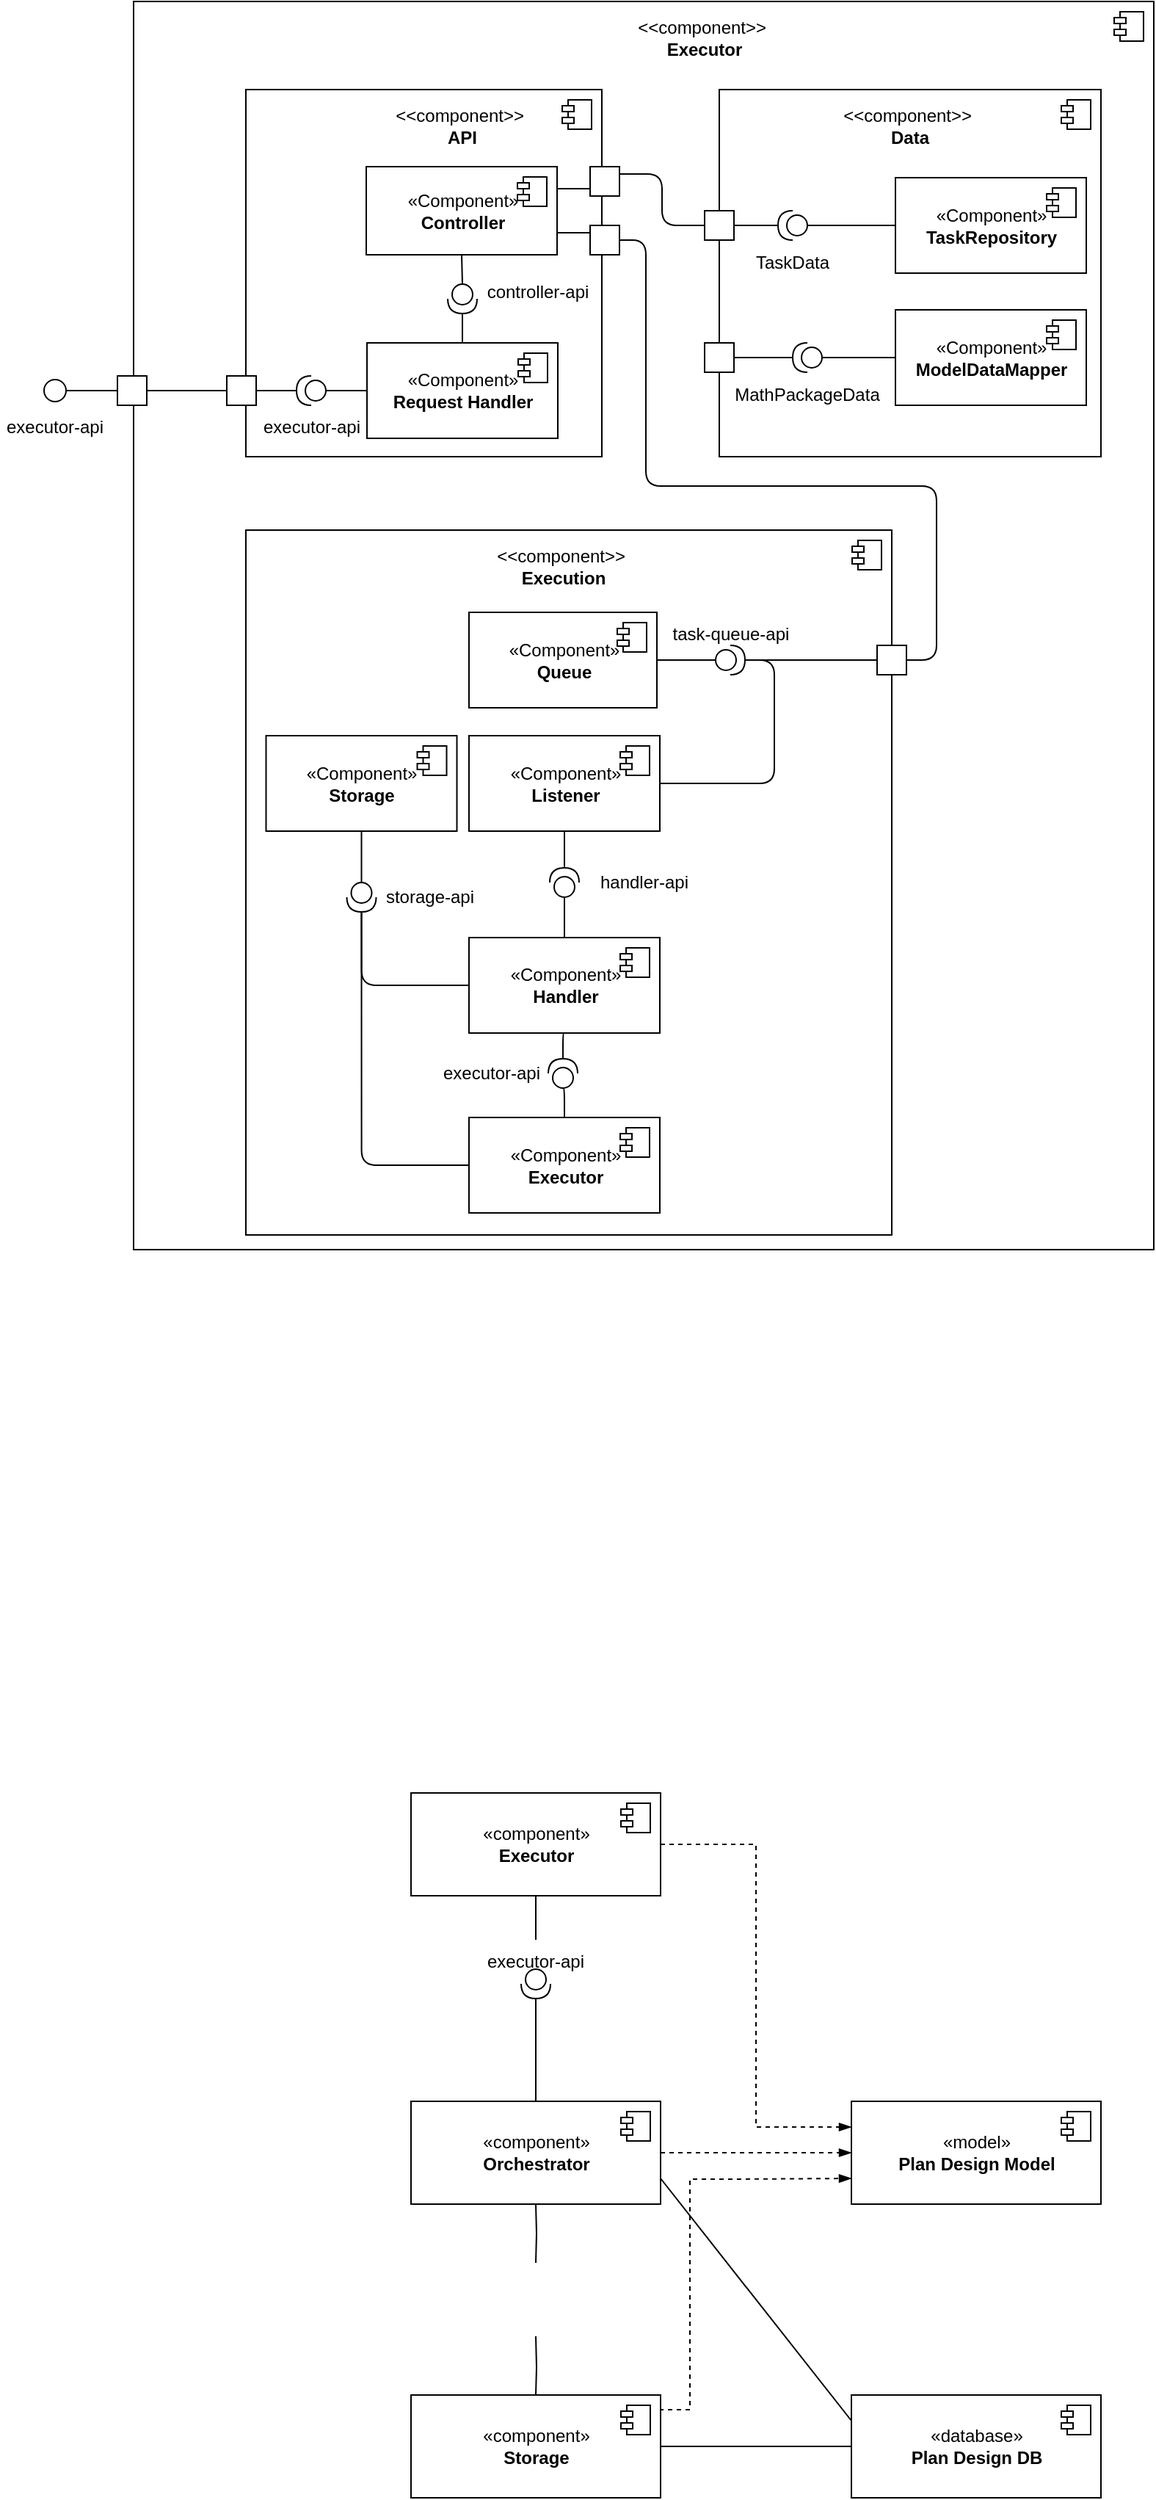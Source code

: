 <mxfile version="17.2.4" type="device"><diagram id="WurbF0cDGDQfX0howbOm" name="Страница 1"><mxGraphModel dx="702" dy="1680" grid="1" gridSize="10" guides="1" tooltips="1" connect="1" arrows="1" fold="1" page="1" pageScale="1" pageWidth="827" pageHeight="1169" math="0" shadow="0"><root><mxCell id="0"/><mxCell id="1" parent="0"/><mxCell id="7Coa1NzDVGj1QFFaBr9d-44" value="" style="html=1;dropTarget=0;fillColor=none;" vertex="1" parent="1"><mxGeometry x="101" y="-1130" width="695" height="850" as="geometry"/></mxCell><mxCell id="7Coa1NzDVGj1QFFaBr9d-45" value="" style="shape=module;jettyWidth=8;jettyHeight=4;" vertex="1" parent="7Coa1NzDVGj1QFFaBr9d-44"><mxGeometry x="1" width="20" height="20" relative="1" as="geometry"><mxPoint x="-27" y="7" as="offset"/></mxGeometry></mxCell><mxCell id="7Coa1NzDVGj1QFFaBr9d-4" style="edgeStyle=orthogonalEdgeStyle;rounded=0;orthogonalLoop=1;jettySize=auto;html=1;exitX=1;exitY=0.5;exitDx=0;exitDy=0;entryX=0;entryY=0.75;entryDx=0;entryDy=0;endArrow=blockThin;endFill=1;dashed=1;" edge="1" parent="1" source="7Coa1NzDVGj1QFFaBr9d-6" target="7Coa1NzDVGj1QFFaBr9d-23"><mxGeometry relative="1" as="geometry"><Array as="points"><mxPoint x="460" y="510"/><mxPoint x="480" y="510"/><mxPoint x="480" y="353"/><mxPoint x="510" y="353"/></Array></mxGeometry></mxCell><mxCell id="7Coa1NzDVGj1QFFaBr9d-5" style="edgeStyle=orthogonalEdgeStyle;rounded=0;orthogonalLoop=1;jettySize=auto;html=1;exitX=1;exitY=0.5;exitDx=0;exitDy=0;entryX=0;entryY=0.5;entryDx=0;entryDy=0;endArrow=none;endFill=0;" edge="1" parent="1" source="7Coa1NzDVGj1QFFaBr9d-6" target="7Coa1NzDVGj1QFFaBr9d-16"><mxGeometry relative="1" as="geometry"/></mxCell><mxCell id="7Coa1NzDVGj1QFFaBr9d-6" value="«component»&lt;br&gt;&lt;b&gt;Storage&lt;/b&gt;" style="html=1;dropTarget=0;" vertex="1" parent="1"><mxGeometry x="290" y="500" width="170" height="70" as="geometry"/></mxCell><mxCell id="7Coa1NzDVGj1QFFaBr9d-7" value="" style="shape=module;jettyWidth=8;jettyHeight=4;" vertex="1" parent="7Coa1NzDVGj1QFFaBr9d-6"><mxGeometry x="1" width="20" height="20" relative="1" as="geometry"><mxPoint x="-27" y="7" as="offset"/></mxGeometry></mxCell><mxCell id="7Coa1NzDVGj1QFFaBr9d-8" style="edgeStyle=orthogonalEdgeStyle;rounded=0;orthogonalLoop=1;jettySize=auto;html=1;exitX=0.5;exitY=1;exitDx=0;exitDy=0;entryX=0.5;entryY=0;entryDx=0;entryDy=0;endArrow=none;endFill=0;" edge="1" parent="1" source="7Coa1NzDVGj1QFFaBr9d-10" target="7Coa1NzDVGj1QFFaBr9d-27"><mxGeometry relative="1" as="geometry"/></mxCell><mxCell id="7Coa1NzDVGj1QFFaBr9d-9" style="edgeStyle=orthogonalEdgeStyle;rounded=0;orthogonalLoop=1;jettySize=auto;html=1;exitX=1;exitY=0.5;exitDx=0;exitDy=0;entryX=0;entryY=0.25;entryDx=0;entryDy=0;endArrow=blockThin;endFill=1;dashed=1;" edge="1" parent="1" source="7Coa1NzDVGj1QFFaBr9d-10" target="7Coa1NzDVGj1QFFaBr9d-23"><mxGeometry relative="1" as="geometry"/></mxCell><mxCell id="7Coa1NzDVGj1QFFaBr9d-10" value="«component»&lt;br&gt;&lt;b&gt;Executor&lt;/b&gt;" style="html=1;dropTarget=0;" vertex="1" parent="1"><mxGeometry x="290" y="90" width="170" height="70" as="geometry"/></mxCell><mxCell id="7Coa1NzDVGj1QFFaBr9d-11" value="" style="shape=module;jettyWidth=8;jettyHeight=4;" vertex="1" parent="7Coa1NzDVGj1QFFaBr9d-10"><mxGeometry x="1" width="20" height="20" relative="1" as="geometry"><mxPoint x="-27" y="7" as="offset"/></mxGeometry></mxCell><mxCell id="7Coa1NzDVGj1QFFaBr9d-12" style="edgeStyle=orthogonalEdgeStyle;rounded=0;orthogonalLoop=1;jettySize=auto;html=1;exitX=1;exitY=0.5;exitDx=0;exitDy=0;entryX=0;entryY=0.5;entryDx=0;entryDy=0;endArrow=blockThin;endFill=1;dashed=1;" edge="1" parent="1" source="7Coa1NzDVGj1QFFaBr9d-14" target="7Coa1NzDVGj1QFFaBr9d-23"><mxGeometry relative="1" as="geometry"/></mxCell><mxCell id="7Coa1NzDVGj1QFFaBr9d-13" style="rounded=0;orthogonalLoop=1;jettySize=auto;html=1;exitX=1;exitY=0.75;exitDx=0;exitDy=0;entryX=0;entryY=0.25;entryDx=0;entryDy=0;endArrow=none;endFill=0;" edge="1" parent="1" source="7Coa1NzDVGj1QFFaBr9d-14" target="7Coa1NzDVGj1QFFaBr9d-16"><mxGeometry relative="1" as="geometry"/></mxCell><mxCell id="7Coa1NzDVGj1QFFaBr9d-14" value="«component»&lt;br&gt;&lt;b&gt;Orchestrator&lt;/b&gt;" style="html=1;dropTarget=0;" vertex="1" parent="1"><mxGeometry x="290" y="300" width="170" height="70" as="geometry"/></mxCell><mxCell id="7Coa1NzDVGj1QFFaBr9d-15" value="" style="shape=module;jettyWidth=8;jettyHeight=4;" vertex="1" parent="7Coa1NzDVGj1QFFaBr9d-14"><mxGeometry x="1" width="20" height="20" relative="1" as="geometry"><mxPoint x="-27" y="7" as="offset"/></mxGeometry></mxCell><mxCell id="7Coa1NzDVGj1QFFaBr9d-16" value="«database»&lt;br&gt;&lt;b&gt;Plan Design DB&lt;/b&gt;" style="html=1;dropTarget=0;" vertex="1" parent="1"><mxGeometry x="590" y="500" width="170" height="70" as="geometry"/></mxCell><mxCell id="7Coa1NzDVGj1QFFaBr9d-17" value="" style="shape=module;jettyWidth=8;jettyHeight=4;" vertex="1" parent="7Coa1NzDVGj1QFFaBr9d-16"><mxGeometry x="1" width="20" height="20" relative="1" as="geometry"><mxPoint x="-27" y="7" as="offset"/></mxGeometry></mxCell><mxCell id="7Coa1NzDVGj1QFFaBr9d-23" value="«model»&lt;br&gt;&lt;b&gt;Plan Design Model&lt;/b&gt;" style="html=1;dropTarget=0;" vertex="1" parent="1"><mxGeometry x="590" y="300" width="170" height="70" as="geometry"/></mxCell><mxCell id="7Coa1NzDVGj1QFFaBr9d-24" value="" style="shape=module;jettyWidth=8;jettyHeight=4;" vertex="1" parent="7Coa1NzDVGj1QFFaBr9d-23"><mxGeometry x="1" width="20" height="20" relative="1" as="geometry"><mxPoint x="-27" y="7" as="offset"/></mxGeometry></mxCell><mxCell id="7Coa1NzDVGj1QFFaBr9d-25" style="edgeStyle=orthogonalEdgeStyle;rounded=0;orthogonalLoop=1;jettySize=auto;html=1;exitX=1;exitY=0.5;exitDx=0;exitDy=0;exitPerimeter=0;endArrow=none;endFill=0;" edge="1" parent="1" source="7Coa1NzDVGj1QFFaBr9d-26" target="7Coa1NzDVGj1QFFaBr9d-14"><mxGeometry relative="1" as="geometry"/></mxCell><mxCell id="7Coa1NzDVGj1QFFaBr9d-26" value="" style="shape=providedRequiredInterface;html=1;verticalLabelPosition=bottom;sketch=0;rotation=90;" vertex="1" parent="1"><mxGeometry x="365" y="210" width="20" height="20" as="geometry"/></mxCell><mxCell id="7Coa1NzDVGj1QFFaBr9d-27" value="executor-api" style="text;html=1;strokeColor=none;fillColor=none;align=center;verticalAlign=middle;whiteSpace=wrap;rounded=0;" vertex="1" parent="1"><mxGeometry x="325" y="190" width="100" height="30" as="geometry"/></mxCell><mxCell id="7Coa1NzDVGj1QFFaBr9d-28" style="edgeStyle=orthogonalEdgeStyle;rounded=0;orthogonalLoop=1;jettySize=auto;html=1;exitX=1;exitY=0.5;exitDx=0;exitDy=0;exitPerimeter=0;entryX=0.5;entryY=1;entryDx=0;entryDy=0;endArrow=none;endFill=0;" edge="1" parent="1" target="7Coa1NzDVGj1QFFaBr9d-14"><mxGeometry relative="1" as="geometry"><mxPoint x="375" y="410" as="sourcePoint"/></mxGeometry></mxCell><mxCell id="7Coa1NzDVGj1QFFaBr9d-30" style="edgeStyle=orthogonalEdgeStyle;rounded=0;orthogonalLoop=1;jettySize=auto;html=1;exitX=0.5;exitY=1;exitDx=0;exitDy=0;endArrow=none;endFill=0;" edge="1" parent="1" target="7Coa1NzDVGj1QFFaBr9d-6"><mxGeometry relative="1" as="geometry"><mxPoint x="375" y="460" as="sourcePoint"/></mxGeometry></mxCell><mxCell id="7Coa1NzDVGj1QFFaBr9d-40" value="" style="html=1;dropTarget=0;" vertex="1" parent="1"><mxGeometry x="177.5" y="-1070" width="242.5" height="250" as="geometry"/></mxCell><mxCell id="7Coa1NzDVGj1QFFaBr9d-41" value="" style="shape=module;jettyWidth=8;jettyHeight=4;" vertex="1" parent="7Coa1NzDVGj1QFFaBr9d-40"><mxGeometry x="1" width="20" height="20" relative="1" as="geometry"><mxPoint x="-27" y="7" as="offset"/></mxGeometry></mxCell><mxCell id="7Coa1NzDVGj1QFFaBr9d-46" value="&amp;lt;&amp;lt;component&amp;gt;&amp;gt;&amp;nbsp;&lt;br&gt;&lt;b&gt;Executor&lt;/b&gt;" style="text;html=1;strokeColor=none;fillColor=none;align=center;verticalAlign=middle;whiteSpace=wrap;rounded=0;" vertex="1" parent="1"><mxGeometry x="459.5" y="-1120" width="60" height="30" as="geometry"/></mxCell><mxCell id="7Coa1NzDVGj1QFFaBr9d-47" value="&amp;lt;&amp;lt;component&amp;gt;&amp;gt;&amp;nbsp;&lt;br&gt;&lt;b&gt;API&lt;/b&gt;" style="text;html=1;strokeColor=none;fillColor=none;align=center;verticalAlign=middle;whiteSpace=wrap;rounded=0;" vertex="1" parent="1"><mxGeometry x="294.5" y="-1060" width="60" height="30" as="geometry"/></mxCell><mxCell id="7Coa1NzDVGj1QFFaBr9d-111" style="edgeStyle=orthogonalEdgeStyle;rounded=1;orthogonalLoop=1;jettySize=auto;html=1;exitX=1;exitY=0.25;exitDx=0;exitDy=0;entryX=0;entryY=0.75;entryDx=0;entryDy=0;endArrow=none;endFill=0;" edge="1" parent="1" source="7Coa1NzDVGj1QFFaBr9d-49" target="7Coa1NzDVGj1QFFaBr9d-94"><mxGeometry relative="1" as="geometry"/></mxCell><mxCell id="7Coa1NzDVGj1QFFaBr9d-112" style="edgeStyle=orthogonalEdgeStyle;rounded=1;orthogonalLoop=1;jettySize=auto;html=1;exitX=1;exitY=0.75;exitDx=0;exitDy=0;entryX=0;entryY=0.25;entryDx=0;entryDy=0;endArrow=none;endFill=0;" edge="1" parent="1" source="7Coa1NzDVGj1QFFaBr9d-49" target="7Coa1NzDVGj1QFFaBr9d-97"><mxGeometry relative="1" as="geometry"/></mxCell><mxCell id="7Coa1NzDVGj1QFFaBr9d-49" value="«Component»&lt;br&gt;&lt;b&gt;Controller&lt;/b&gt;" style="html=1;dropTarget=0;" vertex="1" parent="1"><mxGeometry x="259.5" y="-1017.5" width="130" height="60" as="geometry"/></mxCell><mxCell id="7Coa1NzDVGj1QFFaBr9d-50" value="" style="shape=module;jettyWidth=8;jettyHeight=4;" vertex="1" parent="7Coa1NzDVGj1QFFaBr9d-49"><mxGeometry x="1" width="20" height="20" relative="1" as="geometry"><mxPoint x="-27" y="7" as="offset"/></mxGeometry></mxCell><mxCell id="7Coa1NzDVGj1QFFaBr9d-51" value="«Component»&lt;br&gt;&lt;b&gt;Request Handler&lt;/b&gt;" style="html=1;dropTarget=0;" vertex="1" parent="1"><mxGeometry x="260" y="-897.5" width="130" height="65" as="geometry"/></mxCell><mxCell id="7Coa1NzDVGj1QFFaBr9d-52" value="" style="shape=module;jettyWidth=8;jettyHeight=4;" vertex="1" parent="7Coa1NzDVGj1QFFaBr9d-51"><mxGeometry x="1" width="20" height="20" relative="1" as="geometry"><mxPoint x="-27" y="7" as="offset"/></mxGeometry></mxCell><mxCell id="7Coa1NzDVGj1QFFaBr9d-53" value="" style="html=1;dropTarget=0;" vertex="1" parent="1"><mxGeometry x="500" y="-1070" width="260" height="250" as="geometry"/></mxCell><mxCell id="7Coa1NzDVGj1QFFaBr9d-54" value="" style="shape=module;jettyWidth=8;jettyHeight=4;" vertex="1" parent="7Coa1NzDVGj1QFFaBr9d-53"><mxGeometry x="1" width="20" height="20" relative="1" as="geometry"><mxPoint x="-27" y="7" as="offset"/></mxGeometry></mxCell><mxCell id="7Coa1NzDVGj1QFFaBr9d-55" value="&amp;lt;&amp;lt;component&amp;gt;&amp;gt;&amp;nbsp;&lt;br&gt;&lt;b&gt;Data&lt;/b&gt;" style="text;html=1;strokeColor=none;fillColor=none;align=center;verticalAlign=middle;whiteSpace=wrap;rounded=0;" vertex="1" parent="1"><mxGeometry x="600" y="-1060" width="60" height="30" as="geometry"/></mxCell><mxCell id="7Coa1NzDVGj1QFFaBr9d-80" style="edgeStyle=orthogonalEdgeStyle;rounded=0;orthogonalLoop=1;jettySize=auto;html=1;exitX=0;exitY=0.5;exitDx=0;exitDy=0;entryX=0;entryY=0.5;entryDx=0;entryDy=0;entryPerimeter=0;endArrow=none;endFill=0;" edge="1" parent="1" source="7Coa1NzDVGj1QFFaBr9d-58" target="7Coa1NzDVGj1QFFaBr9d-79"><mxGeometry relative="1" as="geometry"/></mxCell><mxCell id="7Coa1NzDVGj1QFFaBr9d-58" value="«Component»&lt;br&gt;&lt;b&gt;TaskRepository&lt;/b&gt;" style="html=1;dropTarget=0;" vertex="1" parent="1"><mxGeometry x="620" y="-1010" width="130" height="65" as="geometry"/></mxCell><mxCell id="7Coa1NzDVGj1QFFaBr9d-59" value="" style="shape=module;jettyWidth=8;jettyHeight=4;" vertex="1" parent="7Coa1NzDVGj1QFFaBr9d-58"><mxGeometry x="1" width="20" height="20" relative="1" as="geometry"><mxPoint x="-27" y="7" as="offset"/></mxGeometry></mxCell><mxCell id="7Coa1NzDVGj1QFFaBr9d-60" value="" style="html=1;dropTarget=0;" vertex="1" parent="1"><mxGeometry x="177.5" y="-770" width="440" height="480" as="geometry"/></mxCell><mxCell id="7Coa1NzDVGj1QFFaBr9d-61" value="" style="shape=module;jettyWidth=8;jettyHeight=4;" vertex="1" parent="7Coa1NzDVGj1QFFaBr9d-60"><mxGeometry x="1" width="20" height="20" relative="1" as="geometry"><mxPoint x="-27" y="7" as="offset"/></mxGeometry></mxCell><mxCell id="7Coa1NzDVGj1QFFaBr9d-62" value="&amp;lt;&amp;lt;component&amp;gt;&amp;gt;&amp;nbsp;&lt;br&gt;&lt;b&gt;Execution&lt;/b&gt;" style="text;html=1;strokeColor=none;fillColor=none;align=center;verticalAlign=middle;whiteSpace=wrap;rounded=0;" vertex="1" parent="1"><mxGeometry x="363.5" y="-760" width="60" height="30" as="geometry"/></mxCell><mxCell id="7Coa1NzDVGj1QFFaBr9d-63" value="«Component»&lt;br&gt;&lt;b&gt;Executor&lt;/b&gt;" style="html=1;dropTarget=0;" vertex="1" parent="1"><mxGeometry x="329.5" y="-370" width="130" height="65" as="geometry"/></mxCell><mxCell id="7Coa1NzDVGj1QFFaBr9d-64" value="" style="shape=module;jettyWidth=8;jettyHeight=4;" vertex="1" parent="7Coa1NzDVGj1QFFaBr9d-63"><mxGeometry x="1" width="20" height="20" relative="1" as="geometry"><mxPoint x="-27" y="7" as="offset"/></mxGeometry></mxCell><mxCell id="7Coa1NzDVGj1QFFaBr9d-122" style="edgeStyle=orthogonalEdgeStyle;rounded=1;orthogonalLoop=1;jettySize=auto;html=1;exitX=0.5;exitY=1;exitDx=0;exitDy=0;entryX=1;entryY=0.5;entryDx=0;entryDy=0;entryPerimeter=0;endArrow=none;endFill=0;" edge="1" parent="1" source="7Coa1NzDVGj1QFFaBr9d-65" target="7Coa1NzDVGj1QFFaBr9d-121"><mxGeometry relative="1" as="geometry"/></mxCell><mxCell id="7Coa1NzDVGj1QFFaBr9d-65" value="«Component»&lt;br&gt;&lt;b&gt;Handler&lt;/b&gt;" style="html=1;dropTarget=0;" vertex="1" parent="1"><mxGeometry x="329.5" y="-492.5" width="130" height="65" as="geometry"/></mxCell><mxCell id="7Coa1NzDVGj1QFFaBr9d-66" value="" style="shape=module;jettyWidth=8;jettyHeight=4;" vertex="1" parent="7Coa1NzDVGj1QFFaBr9d-65"><mxGeometry x="1" width="20" height="20" relative="1" as="geometry"><mxPoint x="-27" y="7" as="offset"/></mxGeometry></mxCell><mxCell id="7Coa1NzDVGj1QFFaBr9d-86" style="edgeStyle=orthogonalEdgeStyle;rounded=0;orthogonalLoop=1;jettySize=auto;html=1;exitX=0;exitY=0.5;exitDx=0;exitDy=0;entryX=0;entryY=0.5;entryDx=0;entryDy=0;entryPerimeter=0;endArrow=none;endFill=0;" edge="1" parent="1" source="7Coa1NzDVGj1QFFaBr9d-67" target="7Coa1NzDVGj1QFFaBr9d-85"><mxGeometry relative="1" as="geometry"/></mxCell><mxCell id="7Coa1NzDVGj1QFFaBr9d-67" value="«Component»&lt;br&gt;&lt;b&gt;ModelDataMapper&lt;/b&gt;" style="html=1;dropTarget=0;" vertex="1" parent="1"><mxGeometry x="620" y="-920" width="130" height="65" as="geometry"/></mxCell><mxCell id="7Coa1NzDVGj1QFFaBr9d-68" value="" style="shape=module;jettyWidth=8;jettyHeight=4;" vertex="1" parent="7Coa1NzDVGj1QFFaBr9d-67"><mxGeometry x="1" width="20" height="20" relative="1" as="geometry"><mxPoint x="-27" y="7" as="offset"/></mxGeometry></mxCell><mxCell id="7Coa1NzDVGj1QFFaBr9d-69" value="«Component»&lt;br&gt;&lt;b&gt;Listener&lt;/b&gt;" style="html=1;dropTarget=0;" vertex="1" parent="1"><mxGeometry x="329.5" y="-630" width="130" height="65" as="geometry"/></mxCell><mxCell id="7Coa1NzDVGj1QFFaBr9d-70" value="" style="shape=module;jettyWidth=8;jettyHeight=4;" vertex="1" parent="7Coa1NzDVGj1QFFaBr9d-69"><mxGeometry x="1" width="20" height="20" relative="1" as="geometry"><mxPoint x="-27" y="7" as="offset"/></mxGeometry></mxCell><mxCell id="7Coa1NzDVGj1QFFaBr9d-91" style="edgeStyle=orthogonalEdgeStyle;rounded=0;orthogonalLoop=1;jettySize=auto;html=1;exitX=1;exitY=0.5;exitDx=0;exitDy=0;entryX=0;entryY=0.5;entryDx=0;entryDy=0;entryPerimeter=0;endArrow=none;endFill=0;" edge="1" parent="1" source="7Coa1NzDVGj1QFFaBr9d-72" target="7Coa1NzDVGj1QFFaBr9d-78"><mxGeometry relative="1" as="geometry"/></mxCell><mxCell id="7Coa1NzDVGj1QFFaBr9d-72" value="«Component»&lt;br&gt;&lt;b&gt;Queue&lt;/b&gt;" style="html=1;dropTarget=0;" vertex="1" parent="1"><mxGeometry x="329.5" y="-714" width="128" height="65" as="geometry"/></mxCell><mxCell id="7Coa1NzDVGj1QFFaBr9d-73" value="" style="shape=module;jettyWidth=8;jettyHeight=4;" vertex="1" parent="7Coa1NzDVGj1QFFaBr9d-72"><mxGeometry x="1" width="20" height="20" relative="1" as="geometry"><mxPoint x="-27" y="7" as="offset"/></mxGeometry></mxCell><mxCell id="7Coa1NzDVGj1QFFaBr9d-74" value="«Component»&lt;br&gt;&lt;b&gt;Storage&lt;/b&gt;" style="html=1;dropTarget=0;" vertex="1" parent="1"><mxGeometry x="191.25" y="-630" width="130" height="65" as="geometry"/></mxCell><mxCell id="7Coa1NzDVGj1QFFaBr9d-75" value="" style="shape=module;jettyWidth=8;jettyHeight=4;" vertex="1" parent="7Coa1NzDVGj1QFFaBr9d-74"><mxGeometry x="1" width="20" height="20" relative="1" as="geometry"><mxPoint x="-27" y="7" as="offset"/></mxGeometry></mxCell><mxCell id="7Coa1NzDVGj1QFFaBr9d-76" value="" style="whiteSpace=wrap;html=1;aspect=fixed;" vertex="1" parent="1"><mxGeometry x="607.5" y="-691.5" width="20" height="20" as="geometry"/></mxCell><mxCell id="7Coa1NzDVGj1QFFaBr9d-92" style="edgeStyle=orthogonalEdgeStyle;rounded=0;orthogonalLoop=1;jettySize=auto;html=1;exitX=1;exitY=0.5;exitDx=0;exitDy=0;exitPerimeter=0;entryX=0;entryY=0.5;entryDx=0;entryDy=0;endArrow=none;endFill=0;" edge="1" parent="1" source="7Coa1NzDVGj1QFFaBr9d-78" target="7Coa1NzDVGj1QFFaBr9d-76"><mxGeometry relative="1" as="geometry"/></mxCell><mxCell id="7Coa1NzDVGj1QFFaBr9d-115" style="edgeStyle=orthogonalEdgeStyle;rounded=1;orthogonalLoop=1;jettySize=auto;html=1;exitX=1;exitY=0.5;exitDx=0;exitDy=0;exitPerimeter=0;entryX=1;entryY=0.5;entryDx=0;entryDy=0;endArrow=none;endFill=0;" edge="1" parent="1" source="7Coa1NzDVGj1QFFaBr9d-78" target="7Coa1NzDVGj1QFFaBr9d-69"><mxGeometry relative="1" as="geometry"/></mxCell><mxCell id="7Coa1NzDVGj1QFFaBr9d-78" value="" style="shape=providedRequiredInterface;html=1;verticalLabelPosition=bottom;sketch=0;direction=east;" vertex="1" parent="1"><mxGeometry x="497.5" y="-691.5" width="20" height="20" as="geometry"/></mxCell><mxCell id="7Coa1NzDVGj1QFFaBr9d-82" style="edgeStyle=orthogonalEdgeStyle;rounded=0;orthogonalLoop=1;jettySize=auto;html=1;exitX=1;exitY=0.5;exitDx=0;exitDy=0;exitPerimeter=0;entryX=1;entryY=0.5;entryDx=0;entryDy=0;endArrow=none;endFill=0;" edge="1" parent="1" source="7Coa1NzDVGj1QFFaBr9d-79" target="7Coa1NzDVGj1QFFaBr9d-81"><mxGeometry relative="1" as="geometry"/></mxCell><mxCell id="7Coa1NzDVGj1QFFaBr9d-79" value="" style="shape=providedRequiredInterface;html=1;verticalLabelPosition=bottom;sketch=0;direction=west;" vertex="1" parent="1"><mxGeometry x="540" y="-987.5" width="20" height="20" as="geometry"/></mxCell><mxCell id="7Coa1NzDVGj1QFFaBr9d-81" value="" style="whiteSpace=wrap;html=1;aspect=fixed;" vertex="1" parent="1"><mxGeometry x="490" y="-987.5" width="20" height="20" as="geometry"/></mxCell><mxCell id="7Coa1NzDVGj1QFFaBr9d-84" value="TaskData" style="text;html=1;strokeColor=none;fillColor=none;align=center;verticalAlign=middle;whiteSpace=wrap;rounded=0;" vertex="1" parent="1"><mxGeometry x="520" y="-967.5" width="60" height="30" as="geometry"/></mxCell><mxCell id="7Coa1NzDVGj1QFFaBr9d-90" style="edgeStyle=orthogonalEdgeStyle;rounded=0;orthogonalLoop=1;jettySize=auto;html=1;exitX=1;exitY=0.5;exitDx=0;exitDy=0;exitPerimeter=0;endArrow=none;endFill=0;" edge="1" parent="1" source="7Coa1NzDVGj1QFFaBr9d-85" target="7Coa1NzDVGj1QFFaBr9d-89"><mxGeometry relative="1" as="geometry"/></mxCell><mxCell id="7Coa1NzDVGj1QFFaBr9d-85" value="" style="shape=providedRequiredInterface;html=1;verticalLabelPosition=bottom;sketch=0;direction=west;" vertex="1" parent="1"><mxGeometry x="550" y="-897.5" width="20" height="20" as="geometry"/></mxCell><mxCell id="7Coa1NzDVGj1QFFaBr9d-87" value="MathPackageData" style="text;html=1;strokeColor=none;fillColor=none;align=center;verticalAlign=middle;whiteSpace=wrap;rounded=0;" vertex="1" parent="1"><mxGeometry x="530" y="-877.5" width="60" height="30" as="geometry"/></mxCell><mxCell id="7Coa1NzDVGj1QFFaBr9d-89" value="" style="whiteSpace=wrap;html=1;aspect=fixed;" vertex="1" parent="1"><mxGeometry x="490" y="-897.5" width="20" height="20" as="geometry"/></mxCell><mxCell id="7Coa1NzDVGj1QFFaBr9d-113" style="edgeStyle=orthogonalEdgeStyle;rounded=1;orthogonalLoop=1;jettySize=auto;html=1;exitX=1;exitY=0.25;exitDx=0;exitDy=0;entryX=0;entryY=0.5;entryDx=0;entryDy=0;endArrow=none;endFill=0;" edge="1" parent="1" source="7Coa1NzDVGj1QFFaBr9d-94" target="7Coa1NzDVGj1QFFaBr9d-81"><mxGeometry relative="1" as="geometry"/></mxCell><mxCell id="7Coa1NzDVGj1QFFaBr9d-94" value="" style="whiteSpace=wrap;html=1;aspect=fixed;" vertex="1" parent="1"><mxGeometry x="412" y="-1017.5" width="20" height="20" as="geometry"/></mxCell><mxCell id="7Coa1NzDVGj1QFFaBr9d-132" style="edgeStyle=orthogonalEdgeStyle;rounded=1;orthogonalLoop=1;jettySize=auto;html=1;exitX=1;exitY=0.5;exitDx=0;exitDy=0;entryX=1;entryY=0.5;entryDx=0;entryDy=0;endArrow=none;endFill=0;" edge="1" parent="1" source="7Coa1NzDVGj1QFFaBr9d-97" target="7Coa1NzDVGj1QFFaBr9d-76"><mxGeometry relative="1" as="geometry"><Array as="points"><mxPoint x="450" y="-967"/><mxPoint x="450" y="-800"/><mxPoint x="648" y="-800"/><mxPoint x="648" y="-681"/></Array></mxGeometry></mxCell><mxCell id="7Coa1NzDVGj1QFFaBr9d-97" value="" style="whiteSpace=wrap;html=1;aspect=fixed;" vertex="1" parent="1"><mxGeometry x="412" y="-977.5" width="20" height="20" as="geometry"/></mxCell><mxCell id="7Coa1NzDVGj1QFFaBr9d-106" style="edgeStyle=orthogonalEdgeStyle;rounded=1;orthogonalLoop=1;jettySize=auto;html=1;exitX=1;exitY=0.5;exitDx=0;exitDy=0;exitPerimeter=0;entryX=0.5;entryY=0;entryDx=0;entryDy=0;endArrow=none;endFill=0;" edge="1" parent="1" source="7Coa1NzDVGj1QFFaBr9d-99" target="7Coa1NzDVGj1QFFaBr9d-51"><mxGeometry relative="1" as="geometry"/></mxCell><mxCell id="7Coa1NzDVGj1QFFaBr9d-107" style="edgeStyle=orthogonalEdgeStyle;rounded=1;orthogonalLoop=1;jettySize=auto;html=1;exitX=0;exitY=0.5;exitDx=0;exitDy=0;exitPerimeter=0;entryX=0.5;entryY=1;entryDx=0;entryDy=0;endArrow=none;endFill=0;" edge="1" parent="1" source="7Coa1NzDVGj1QFFaBr9d-99" target="7Coa1NzDVGj1QFFaBr9d-49"><mxGeometry relative="1" as="geometry"/></mxCell><mxCell id="7Coa1NzDVGj1QFFaBr9d-99" value="" style="shape=providedRequiredInterface;html=1;verticalLabelPosition=bottom;sketch=0;direction=south;" vertex="1" parent="1"><mxGeometry x="315" y="-937.5" width="20" height="20" as="geometry"/></mxCell><mxCell id="7Coa1NzDVGj1QFFaBr9d-103" style="edgeStyle=orthogonalEdgeStyle;rounded=1;orthogonalLoop=1;jettySize=auto;html=1;exitX=1;exitY=0.5;exitDx=0;exitDy=0;exitPerimeter=0;entryX=1;entryY=0.5;entryDx=0;entryDy=0;endArrow=none;endFill=0;" edge="1" parent="1" source="7Coa1NzDVGj1QFFaBr9d-100" target="7Coa1NzDVGj1QFFaBr9d-102"><mxGeometry relative="1" as="geometry"/></mxCell><mxCell id="7Coa1NzDVGj1QFFaBr9d-104" style="edgeStyle=orthogonalEdgeStyle;rounded=1;orthogonalLoop=1;jettySize=auto;html=1;exitX=0;exitY=0.5;exitDx=0;exitDy=0;exitPerimeter=0;entryX=0;entryY=0.5;entryDx=0;entryDy=0;endArrow=none;endFill=0;" edge="1" parent="1" source="7Coa1NzDVGj1QFFaBr9d-100" target="7Coa1NzDVGj1QFFaBr9d-51"><mxGeometry relative="1" as="geometry"/></mxCell><mxCell id="7Coa1NzDVGj1QFFaBr9d-100" value="" style="shape=providedRequiredInterface;html=1;verticalLabelPosition=bottom;sketch=0;direction=west;" vertex="1" parent="1"><mxGeometry x="212" y="-875" width="20" height="20" as="geometry"/></mxCell><mxCell id="7Coa1NzDVGj1QFFaBr9d-135" style="edgeStyle=orthogonalEdgeStyle;rounded=1;orthogonalLoop=1;jettySize=auto;html=1;exitX=0;exitY=0.5;exitDx=0;exitDy=0;entryX=1;entryY=0.5;entryDx=0;entryDy=0;endArrow=none;endFill=0;" edge="1" parent="1" source="7Coa1NzDVGj1QFFaBr9d-102" target="7Coa1NzDVGj1QFFaBr9d-134"><mxGeometry relative="1" as="geometry"/></mxCell><mxCell id="7Coa1NzDVGj1QFFaBr9d-102" value="" style="whiteSpace=wrap;html=1;aspect=fixed;" vertex="1" parent="1"><mxGeometry x="164.5" y="-875" width="20" height="20" as="geometry"/></mxCell><mxCell id="7Coa1NzDVGj1QFFaBr9d-105" value="executor-api" style="text;html=1;strokeColor=none;fillColor=none;align=center;verticalAlign=middle;whiteSpace=wrap;rounded=0;" vertex="1" parent="1"><mxGeometry x="184.5" y="-855" width="75" height="30" as="geometry"/></mxCell><mxCell id="7Coa1NzDVGj1QFFaBr9d-110" value="controller-api" style="text;html=1;strokeColor=none;fillColor=none;align=center;verticalAlign=middle;whiteSpace=wrap;rounded=0;" vertex="1" parent="1"><mxGeometry x="339" y="-947.5" width="75" height="30" as="geometry"/></mxCell><mxCell id="7Coa1NzDVGj1QFFaBr9d-114" value="task-queue-api" style="text;html=1;strokeColor=none;fillColor=none;align=center;verticalAlign=middle;whiteSpace=wrap;rounded=0;" vertex="1" parent="1"><mxGeometry x="462.5" y="-714" width="90" height="30" as="geometry"/></mxCell><mxCell id="7Coa1NzDVGj1QFFaBr9d-118" style="edgeStyle=orthogonalEdgeStyle;rounded=1;orthogonalLoop=1;jettySize=auto;html=1;exitX=1;exitY=0.5;exitDx=0;exitDy=0;exitPerimeter=0;entryX=0.5;entryY=1;entryDx=0;entryDy=0;endArrow=none;endFill=0;" edge="1" parent="1" source="7Coa1NzDVGj1QFFaBr9d-116" target="7Coa1NzDVGj1QFFaBr9d-69"><mxGeometry relative="1" as="geometry"/></mxCell><mxCell id="7Coa1NzDVGj1QFFaBr9d-119" style="edgeStyle=orthogonalEdgeStyle;rounded=1;orthogonalLoop=1;jettySize=auto;html=1;exitX=0;exitY=0.5;exitDx=0;exitDy=0;exitPerimeter=0;entryX=0.5;entryY=0;entryDx=0;entryDy=0;endArrow=none;endFill=0;" edge="1" parent="1" source="7Coa1NzDVGj1QFFaBr9d-116" target="7Coa1NzDVGj1QFFaBr9d-65"><mxGeometry relative="1" as="geometry"/></mxCell><mxCell id="7Coa1NzDVGj1QFFaBr9d-116" value="" style="shape=providedRequiredInterface;html=1;verticalLabelPosition=bottom;sketch=0;direction=north;" vertex="1" parent="1"><mxGeometry x="384.5" y="-540" width="20" height="20" as="geometry"/></mxCell><mxCell id="7Coa1NzDVGj1QFFaBr9d-120" value="handler-api" style="text;html=1;strokeColor=none;fillColor=none;align=center;verticalAlign=middle;whiteSpace=wrap;rounded=0;" vertex="1" parent="1"><mxGeometry x="403.5" y="-545" width="90" height="30" as="geometry"/></mxCell><mxCell id="7Coa1NzDVGj1QFFaBr9d-123" style="edgeStyle=orthogonalEdgeStyle;rounded=1;orthogonalLoop=1;jettySize=auto;html=1;exitX=0;exitY=0.5;exitDx=0;exitDy=0;exitPerimeter=0;entryX=0.5;entryY=0;entryDx=0;entryDy=0;endArrow=none;endFill=0;" edge="1" parent="1" source="7Coa1NzDVGj1QFFaBr9d-121" target="7Coa1NzDVGj1QFFaBr9d-63"><mxGeometry relative="1" as="geometry"/></mxCell><mxCell id="7Coa1NzDVGj1QFFaBr9d-121" value="" style="shape=providedRequiredInterface;html=1;verticalLabelPosition=bottom;sketch=0;direction=north;" vertex="1" parent="1"><mxGeometry x="383.5" y="-410" width="20" height="20" as="geometry"/></mxCell><mxCell id="7Coa1NzDVGj1QFFaBr9d-124" value="executor-api" style="text;html=1;strokeColor=none;fillColor=none;align=center;verticalAlign=middle;whiteSpace=wrap;rounded=0;" vertex="1" parent="1"><mxGeometry x="299.5" y="-415" width="90" height="30" as="geometry"/></mxCell><mxCell id="7Coa1NzDVGj1QFFaBr9d-127" style="edgeStyle=orthogonalEdgeStyle;rounded=1;orthogonalLoop=1;jettySize=auto;html=1;exitX=0;exitY=0.5;exitDx=0;exitDy=0;exitPerimeter=0;entryX=0.5;entryY=1;entryDx=0;entryDy=0;endArrow=none;endFill=0;" edge="1" parent="1" source="7Coa1NzDVGj1QFFaBr9d-126" target="7Coa1NzDVGj1QFFaBr9d-74"><mxGeometry relative="1" as="geometry"/></mxCell><mxCell id="7Coa1NzDVGj1QFFaBr9d-128" style="edgeStyle=orthogonalEdgeStyle;rounded=1;orthogonalLoop=1;jettySize=auto;html=1;exitX=1;exitY=0.5;exitDx=0;exitDy=0;exitPerimeter=0;entryX=0;entryY=0.5;entryDx=0;entryDy=0;endArrow=none;endFill=0;" edge="1" parent="1" source="7Coa1NzDVGj1QFFaBr9d-126" target="7Coa1NzDVGj1QFFaBr9d-65"><mxGeometry relative="1" as="geometry"/></mxCell><mxCell id="7Coa1NzDVGj1QFFaBr9d-129" style="edgeStyle=orthogonalEdgeStyle;rounded=1;orthogonalLoop=1;jettySize=auto;html=1;exitX=1;exitY=0.5;exitDx=0;exitDy=0;exitPerimeter=0;entryX=0;entryY=0.5;entryDx=0;entryDy=0;endArrow=none;endFill=0;" edge="1" parent="1" source="7Coa1NzDVGj1QFFaBr9d-126" target="7Coa1NzDVGj1QFFaBr9d-63"><mxGeometry relative="1" as="geometry"/></mxCell><mxCell id="7Coa1NzDVGj1QFFaBr9d-126" value="" style="shape=providedRequiredInterface;html=1;verticalLabelPosition=bottom;sketch=0;direction=south;" vertex="1" parent="1"><mxGeometry x="246.25" y="-530" width="20" height="20" as="geometry"/></mxCell><mxCell id="7Coa1NzDVGj1QFFaBr9d-130" value="storage-api" style="text;html=1;strokeColor=none;fillColor=none;align=center;verticalAlign=middle;whiteSpace=wrap;rounded=0;" vertex="1" parent="1"><mxGeometry x="257.5" y="-535" width="90" height="30" as="geometry"/></mxCell><mxCell id="7Coa1NzDVGj1QFFaBr9d-134" value="" style="whiteSpace=wrap;html=1;aspect=fixed;" vertex="1" parent="1"><mxGeometry x="90" y="-875" width="20" height="20" as="geometry"/></mxCell><mxCell id="7Coa1NzDVGj1QFFaBr9d-137" style="edgeStyle=orthogonalEdgeStyle;rounded=1;orthogonalLoop=1;jettySize=auto;html=1;exitX=1;exitY=0.5;exitDx=0;exitDy=0;entryX=0;entryY=0.5;entryDx=0;entryDy=0;endArrow=none;endFill=0;" edge="1" parent="1" source="7Coa1NzDVGj1QFFaBr9d-136" target="7Coa1NzDVGj1QFFaBr9d-134"><mxGeometry relative="1" as="geometry"/></mxCell><mxCell id="7Coa1NzDVGj1QFFaBr9d-136" value="" style="ellipse;whiteSpace=wrap;html=1;aspect=fixed;fillColor=default;" vertex="1" parent="1"><mxGeometry x="40" y="-872.5" width="15" height="15" as="geometry"/></mxCell><mxCell id="7Coa1NzDVGj1QFFaBr9d-138" value="executor-api" style="text;html=1;strokeColor=none;fillColor=none;align=center;verticalAlign=middle;whiteSpace=wrap;rounded=0;" vertex="1" parent="1"><mxGeometry x="10" y="-855" width="75" height="30" as="geometry"/></mxCell></root></mxGraphModel></diagram></mxfile>